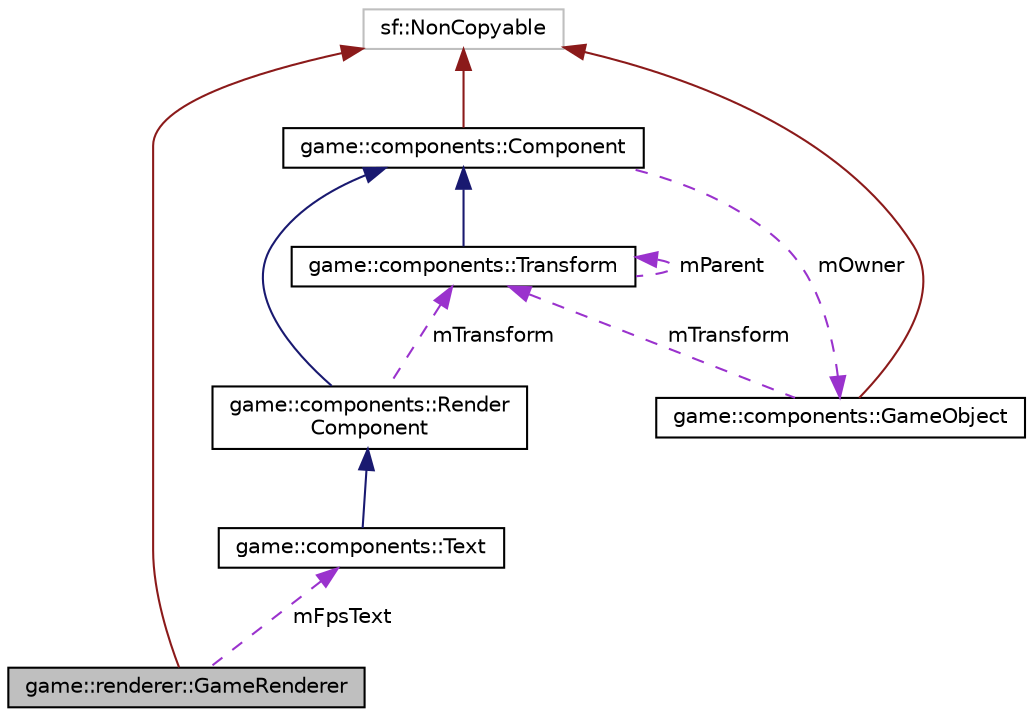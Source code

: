 digraph "game::renderer::GameRenderer"
{
 // LATEX_PDF_SIZE
  edge [fontname="Helvetica",fontsize="10",labelfontname="Helvetica",labelfontsize="10"];
  node [fontname="Helvetica",fontsize="10",shape=record];
  Node1 [label="game::renderer::GameRenderer",height=0.2,width=0.4,color="black", fillcolor="grey75", style="filled", fontcolor="black",tooltip="game drawable renderer"];
  Node2 -> Node1 [dir="back",color="firebrick4",fontsize="10",style="solid",fontname="Helvetica"];
  Node2 [label="sf::NonCopyable",height=0.2,width=0.4,color="grey75", fillcolor="white", style="filled",tooltip=" "];
  Node3 -> Node1 [dir="back",color="darkorchid3",fontsize="10",style="dashed",label=" mFpsText" ,fontname="Helvetica"];
  Node3 [label="game::components::Text",height=0.2,width=0.4,color="black", fillcolor="white", style="filled",URL="$classgame_1_1components_1_1Text.html",tooltip="drawable for texts"];
  Node4 -> Node3 [dir="back",color="midnightblue",fontsize="10",style="solid",fontname="Helvetica"];
  Node4 [label="game::components::Render\lComponent",height=0.2,width=0.4,color="black", fillcolor="white", style="filled",URL="$classgame_1_1components_1_1RenderComponent.html",tooltip="base class for all the drawables in the game"];
  Node5 -> Node4 [dir="back",color="midnightblue",fontsize="10",style="solid",fontname="Helvetica"];
  Node5 [label="game::components::Component",height=0.2,width=0.4,color="black", fillcolor="white", style="filled",URL="$classgame_1_1components_1_1Component.html",tooltip="base class for all components"];
  Node2 -> Node5 [dir="back",color="firebrick4",fontsize="10",style="solid",fontname="Helvetica"];
  Node6 -> Node5 [dir="back",color="darkorchid3",fontsize="10",style="dashed",label=" mOwner" ,fontname="Helvetica"];
  Node6 [label="game::components::GameObject",height=0.2,width=0.4,color="black", fillcolor="white", style="filled",URL="$classgame_1_1components_1_1GameObject.html",tooltip="container class for a group of components"];
  Node2 -> Node6 [dir="back",color="firebrick4",fontsize="10",style="solid",fontname="Helvetica"];
  Node7 -> Node6 [dir="back",color="darkorchid3",fontsize="10",style="dashed",label=" mTransform" ,fontname="Helvetica"];
  Node7 [label="game::components::Transform",height=0.2,width=0.4,color="black", fillcolor="white", style="filled",URL="$classgame_1_1components_1_1Transform.html",tooltip="transform component of a gameobject"];
  Node5 -> Node7 [dir="back",color="midnightblue",fontsize="10",style="solid",fontname="Helvetica"];
  Node7 -> Node7 [dir="back",color="darkorchid3",fontsize="10",style="dashed",label=" mParent" ,fontname="Helvetica"];
  Node7 -> Node4 [dir="back",color="darkorchid3",fontsize="10",style="dashed",label=" mTransform" ,fontname="Helvetica"];
}
